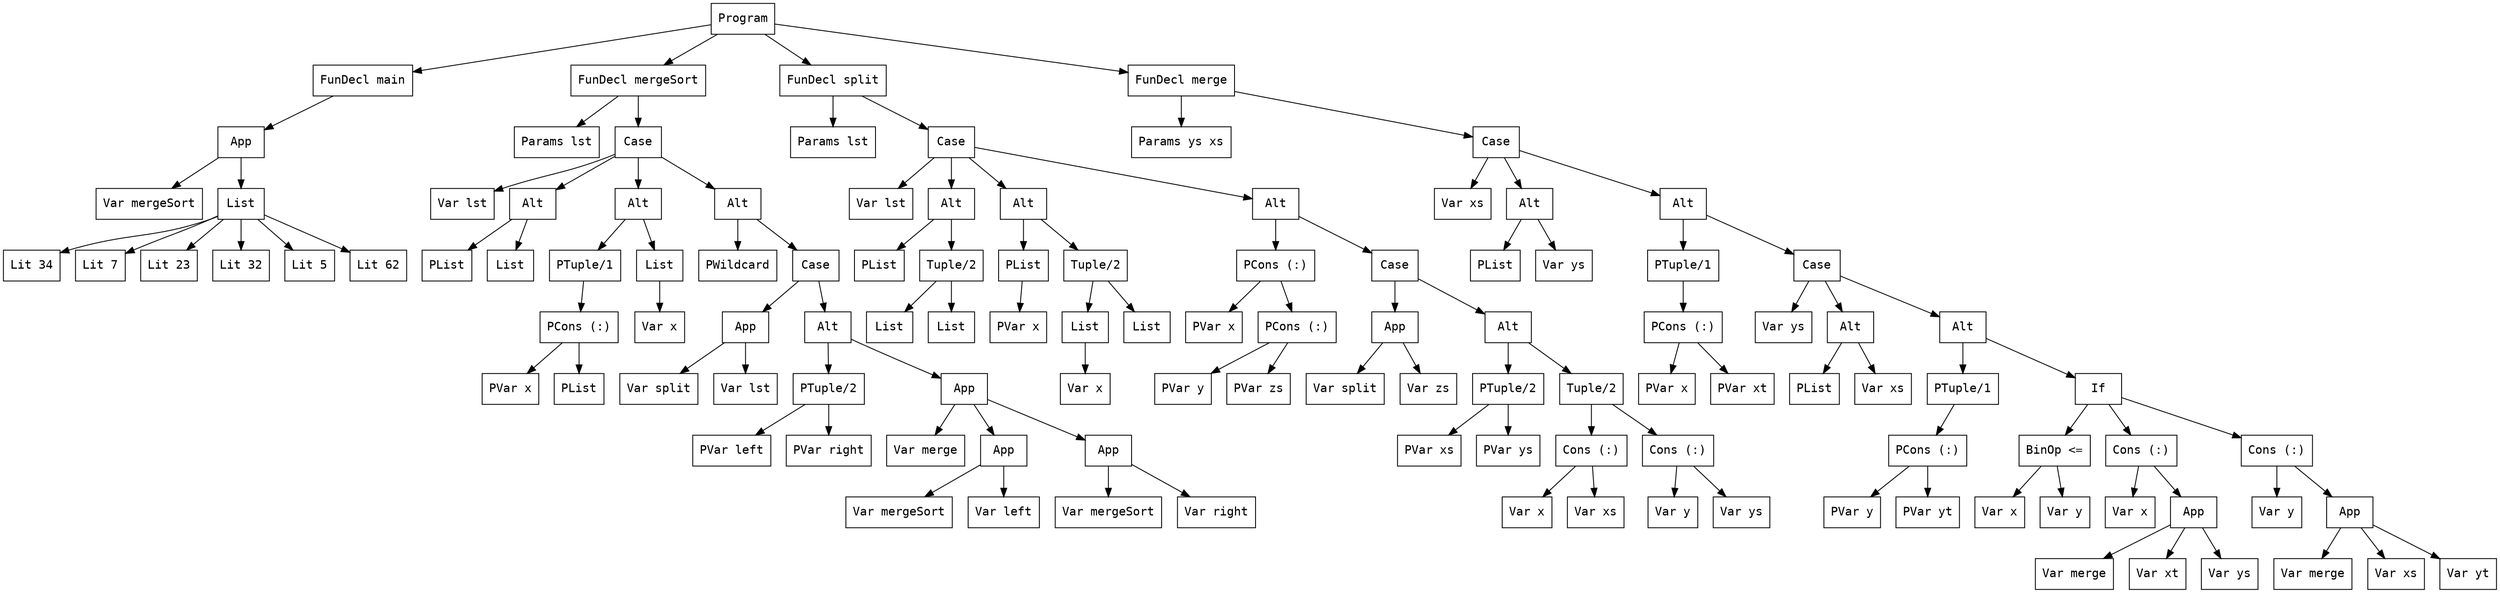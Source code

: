 digraph AST {
  rankdir=TB;
  node [shape=box,fontname="monospace"];
  0 [shape=box,label="Program"];
  1 [shape=box,label="FunDecl main"];
  2 [shape=box,label="App"];
  3 [shape=box,label="Var mergeSort"];
  2 -> 3;
  4 [shape=box,label="List"];
  5 [shape=box,label="Lit 34"];
  4 -> 5;
  6 [shape=box,label="Lit 7"];
  4 -> 6;
  7 [shape=box,label="Lit 23"];
  4 -> 7;
  8 [shape=box,label="Lit 32"];
  4 -> 8;
  9 [shape=box,label="Lit 5"];
  4 -> 9;
  10 [shape=box,label="Lit 62"];
  4 -> 10;
  2 -> 4;
  1 -> 2;
  0 -> 1;
  11 [shape=box,label="FunDecl mergeSort"];
  12 [shape=box,label="Params lst"];
  11 -> 12;
  13 [shape=box,label="Case"];
  14 [shape=box,label="Var lst"];
  13 -> 14;
  15 [shape=box,label="Alt"];
  16 [shape=box,label="PList"];
  17 [shape=box,label="List"];
  15 -> 16;
  15 -> 17;
  13 -> 15;
  18 [shape=box,label="Alt"];
  19 [shape=box,label="PTuple/1"];
  20 [shape=box,label="PCons (:)"];
  21 [shape=box,label="PVar x"];
  22 [shape=box,label="PList"];
  20 -> 21;
  20 -> 22;
  19 -> 20;
  23 [shape=box,label="List"];
  24 [shape=box,label="Var x"];
  23 -> 24;
  18 -> 19;
  18 -> 23;
  13 -> 18;
  25 [shape=box,label="Alt"];
  26 [shape=box,label="PWildcard"];
  27 [shape=box,label="Case"];
  28 [shape=box,label="App"];
  29 [shape=box,label="Var split"];
  28 -> 29;
  30 [shape=box,label="Var lst"];
  28 -> 30;
  27 -> 28;
  31 [shape=box,label="Alt"];
  32 [shape=box,label="PTuple/2"];
  33 [shape=box,label="PVar left"];
  32 -> 33;
  34 [shape=box,label="PVar right"];
  32 -> 34;
  35 [shape=box,label="App"];
  36 [shape=box,label="Var merge"];
  35 -> 36;
  37 [shape=box,label="App"];
  38 [shape=box,label="Var mergeSort"];
  37 -> 38;
  39 [shape=box,label="Var left"];
  37 -> 39;
  35 -> 37;
  40 [shape=box,label="App"];
  41 [shape=box,label="Var mergeSort"];
  40 -> 41;
  42 [shape=box,label="Var right"];
  40 -> 42;
  35 -> 40;
  31 -> 32;
  31 -> 35;
  27 -> 31;
  25 -> 26;
  25 -> 27;
  13 -> 25;
  11 -> 13;
  0 -> 11;
  43 [shape=box,label="FunDecl split"];
  44 [shape=box,label="Params lst"];
  43 -> 44;
  45 [shape=box,label="Case"];
  46 [shape=box,label="Var lst"];
  45 -> 46;
  47 [shape=box,label="Alt"];
  48 [shape=box,label="PList"];
  49 [shape=box,label="Tuple/2"];
  50 [shape=box,label="List"];
  49 -> 50;
  51 [shape=box,label="List"];
  49 -> 51;
  47 -> 48;
  47 -> 49;
  45 -> 47;
  52 [shape=box,label="Alt"];
  53 [shape=box,label="PList"];
  54 [shape=box,label="PVar x"];
  53 -> 54;
  55 [shape=box,label="Tuple/2"];
  56 [shape=box,label="List"];
  57 [shape=box,label="Var x"];
  56 -> 57;
  55 -> 56;
  58 [shape=box,label="List"];
  55 -> 58;
  52 -> 53;
  52 -> 55;
  45 -> 52;
  59 [shape=box,label="Alt"];
  60 [shape=box,label="PCons (:)"];
  61 [shape=box,label="PVar x"];
  62 [shape=box,label="PCons (:)"];
  63 [shape=box,label="PVar y"];
  64 [shape=box,label="PVar zs"];
  62 -> 63;
  62 -> 64;
  60 -> 61;
  60 -> 62;
  65 [shape=box,label="Case"];
  66 [shape=box,label="App"];
  67 [shape=box,label="Var split"];
  66 -> 67;
  68 [shape=box,label="Var zs"];
  66 -> 68;
  65 -> 66;
  69 [shape=box,label="Alt"];
  70 [shape=box,label="PTuple/2"];
  71 [shape=box,label="PVar xs"];
  70 -> 71;
  72 [shape=box,label="PVar ys"];
  70 -> 72;
  73 [shape=box,label="Tuple/2"];
  74 [shape=box,label="Cons (:)"];
  75 [shape=box,label="Var x"];
  74 -> 75;
  76 [shape=box,label="Var xs"];
  74 -> 76;
  73 -> 74;
  77 [shape=box,label="Cons (:)"];
  78 [shape=box,label="Var y"];
  77 -> 78;
  79 [shape=box,label="Var ys"];
  77 -> 79;
  73 -> 77;
  69 -> 70;
  69 -> 73;
  65 -> 69;
  59 -> 60;
  59 -> 65;
  45 -> 59;
  43 -> 45;
  0 -> 43;
  80 [shape=box,label="FunDecl merge"];
  81 [shape=box,label="Params ys xs"];
  80 -> 81;
  82 [shape=box,label="Case"];
  83 [shape=box,label="Var xs"];
  82 -> 83;
  84 [shape=box,label="Alt"];
  85 [shape=box,label="PList"];
  86 [shape=box,label="Var ys"];
  84 -> 85;
  84 -> 86;
  82 -> 84;
  87 [shape=box,label="Alt"];
  88 [shape=box,label="PTuple/1"];
  89 [shape=box,label="PCons (:)"];
  90 [shape=box,label="PVar x"];
  91 [shape=box,label="PVar xt"];
  89 -> 90;
  89 -> 91;
  88 -> 89;
  92 [shape=box,label="Case"];
  93 [shape=box,label="Var ys"];
  92 -> 93;
  94 [shape=box,label="Alt"];
  95 [shape=box,label="PList"];
  96 [shape=box,label="Var xs"];
  94 -> 95;
  94 -> 96;
  92 -> 94;
  97 [shape=box,label="Alt"];
  98 [shape=box,label="PTuple/1"];
  99 [shape=box,label="PCons (:)"];
  100 [shape=box,label="PVar y"];
  101 [shape=box,label="PVar yt"];
  99 -> 100;
  99 -> 101;
  98 -> 99;
  102 [shape=box,label="If"];
  103 [shape=box,label="BinOp <="];
  104 [shape=box,label="Var x"];
  103 -> 104;
  105 [shape=box,label="Var y"];
  103 -> 105;
  102 -> 103;
  106 [shape=box,label="Cons (:)"];
  107 [shape=box,label="Var x"];
  106 -> 107;
  108 [shape=box,label="App"];
  109 [shape=box,label="Var merge"];
  108 -> 109;
  110 [shape=box,label="Var xt"];
  108 -> 110;
  111 [shape=box,label="Var ys"];
  108 -> 111;
  106 -> 108;
  102 -> 106;
  112 [shape=box,label="Cons (:)"];
  113 [shape=box,label="Var y"];
  112 -> 113;
  114 [shape=box,label="App"];
  115 [shape=box,label="Var merge"];
  114 -> 115;
  116 [shape=box,label="Var xs"];
  114 -> 116;
  117 [shape=box,label="Var yt"];
  114 -> 117;
  112 -> 114;
  102 -> 112;
  97 -> 98;
  97 -> 102;
  92 -> 97;
  87 -> 88;
  87 -> 92;
  82 -> 87;
  80 -> 82;
  0 -> 80;
}
